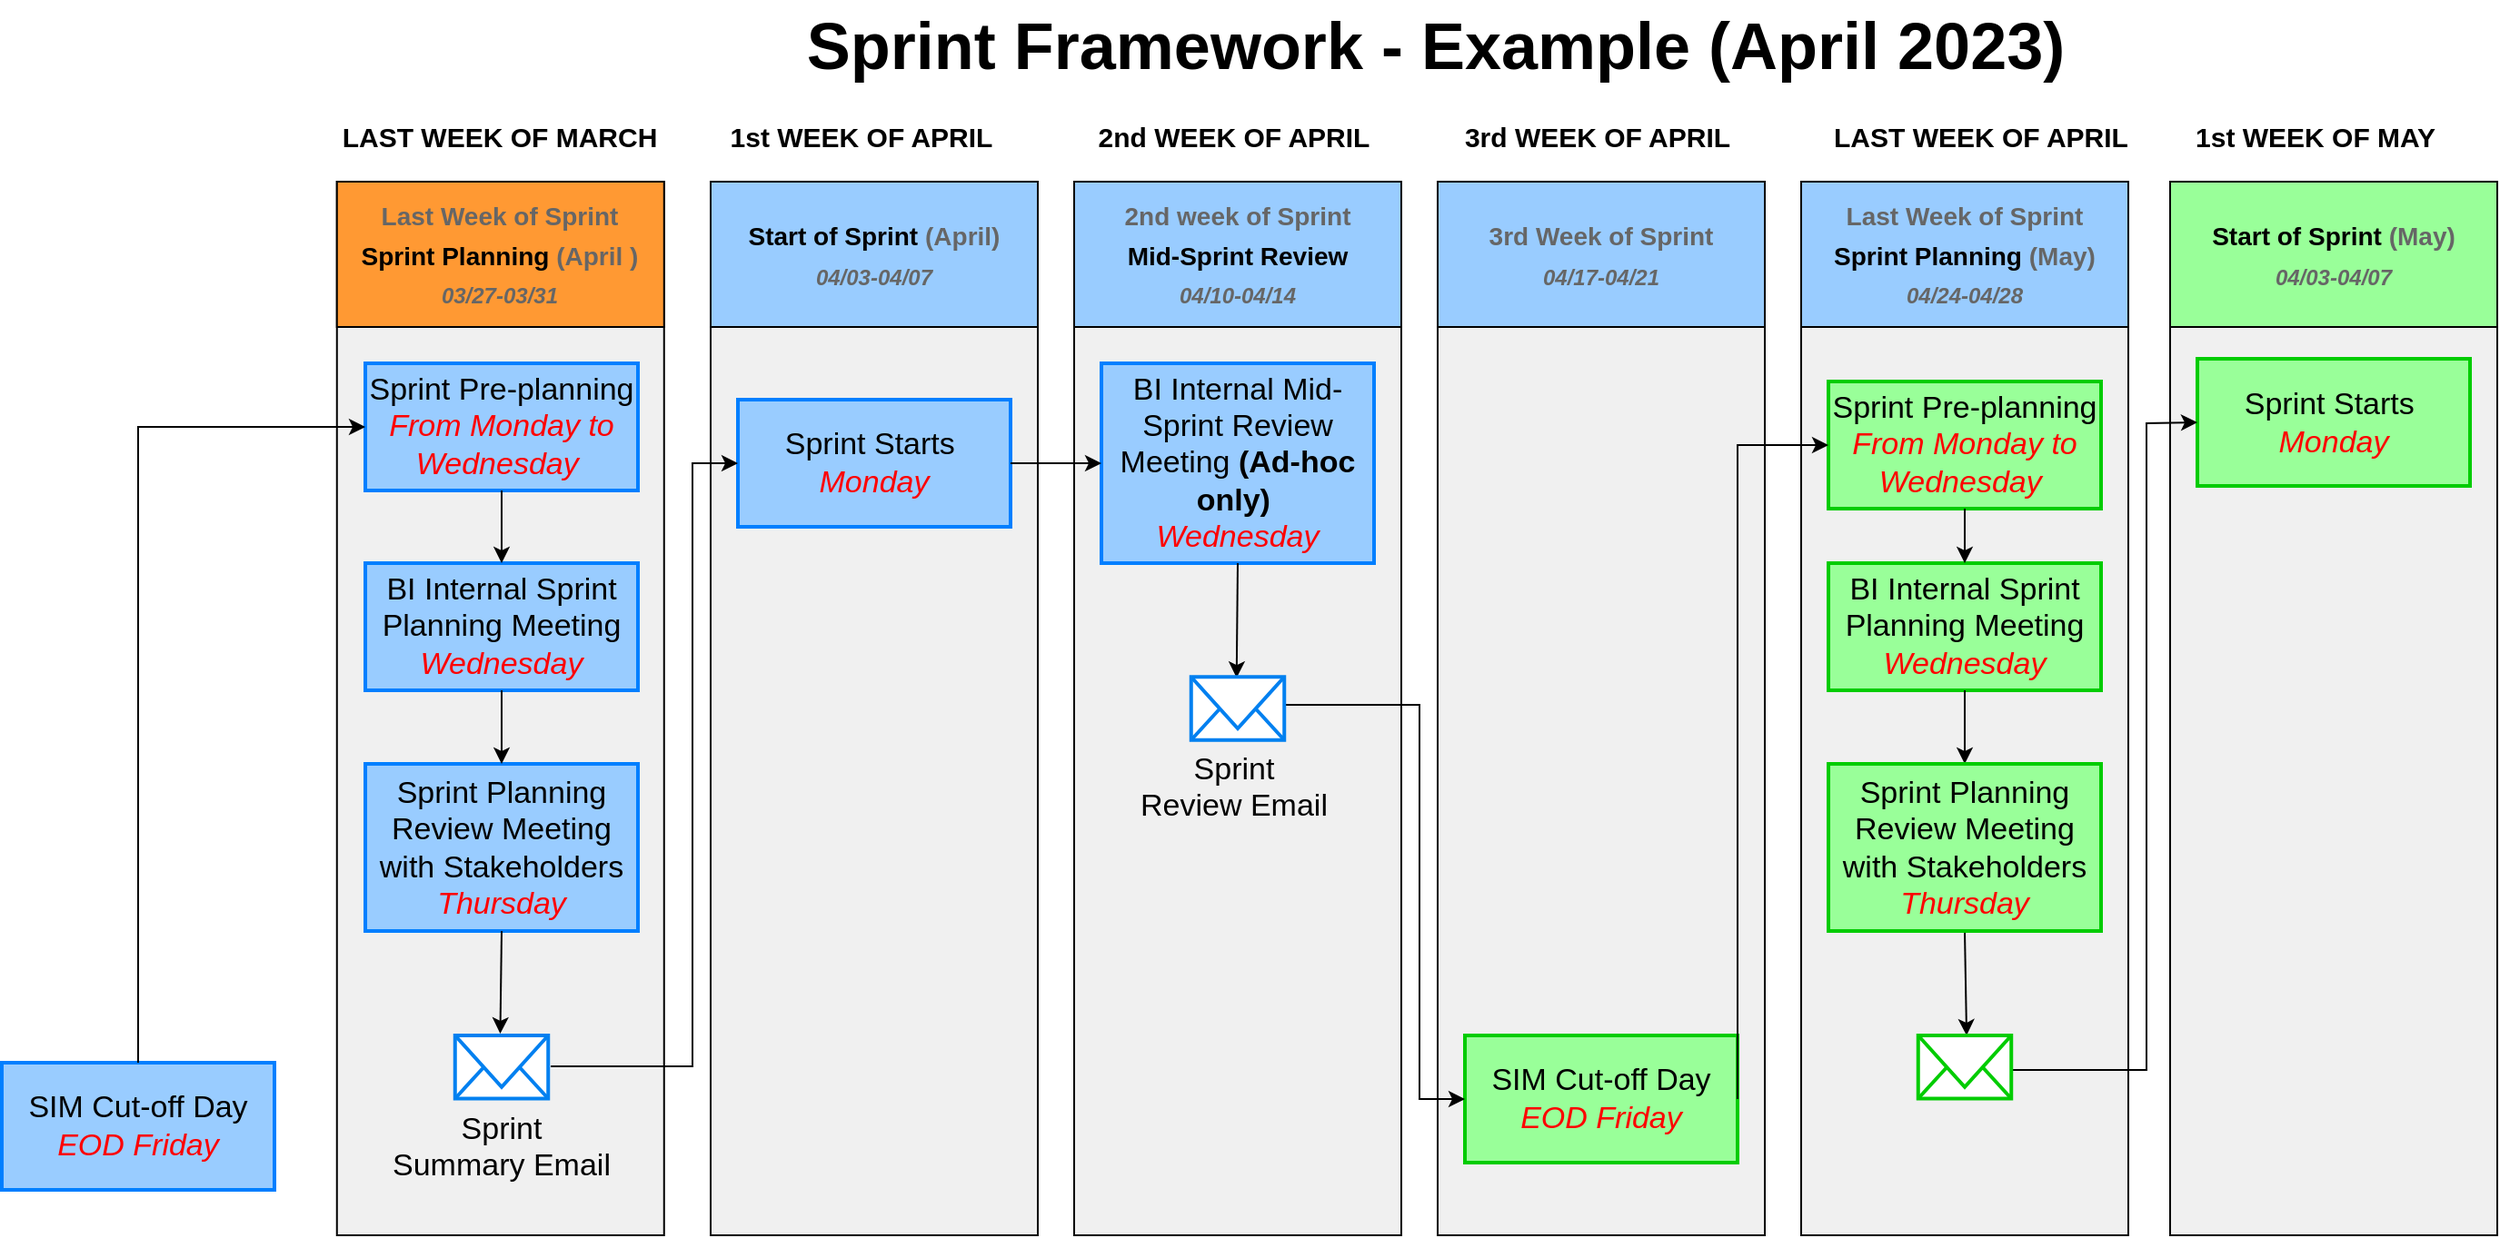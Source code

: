 <mxfile version="21.5.0" type="github">
  <diagram id="6a731a19-8d31-9384-78a2-239565b7b9f0" name="Page-1">
    <mxGraphModel dx="2363" dy="1106" grid="1" gridSize="10" guides="1" tooltips="1" connect="1" arrows="1" fold="1" page="1" pageScale="1" pageWidth="1169" pageHeight="827" background="#FFFFFF" math="0" shadow="0">
      <root>
        <mxCell id="0" />
        <mxCell id="1" parent="0" />
        <mxCell id="2019" value="" style="rounded=0;whiteSpace=wrap;html=1;strokeColor=default;strokeWidth=1;fillColor=#F0F0F0;fontFamily=Verdana;fontSize=12;fontColor=#00BEF2" parent="1" vertex="1">
          <mxGeometry x="34.38" y="190" width="180" height="580" as="geometry" />
        </mxCell>
        <mxCell id="2020" value="" style="rounded=0;whiteSpace=wrap;html=1;strokeColor=default;strokeWidth=1;fillColor=#F0F0F0;fontFamily=Verdana;fontSize=12;fontColor=#00BEF2" parent="1" vertex="1">
          <mxGeometry x="240" y="190" width="180" height="580" as="geometry" />
        </mxCell>
        <mxCell id="2021" value="" style="rounded=0;whiteSpace=wrap;html=1;strokeColor=default;strokeWidth=1;fillColor=#F0F0F0;fontFamily=Verdana;fontSize=12;fontColor=#00BEF2" parent="1" vertex="1">
          <mxGeometry x="440" y="190" width="180" height="580" as="geometry" />
        </mxCell>
        <mxCell id="2022" value="" style="rounded=0;whiteSpace=wrap;html=1;strokeColor=default;strokeWidth=1;fillColor=#F0F0F0;fontFamily=Verdana;fontSize=12;fontColor=#00BEF2" parent="1" vertex="1">
          <mxGeometry x="640" y="190" width="180" height="580" as="geometry" />
        </mxCell>
        <mxCell id="2023" value="" style="rounded=0;whiteSpace=wrap;html=1;strokeColor=default;strokeWidth=1;fillColor=#F0F0F0;fontFamily=Verdana;fontSize=12;fontColor=#00BEF2" parent="1" vertex="1">
          <mxGeometry x="840" y="190" width="180" height="580" as="geometry" />
        </mxCell>
        <mxCell id="2024" value="" style="rounded=0;whiteSpace=wrap;html=1;strokeColor=default;strokeWidth=1;fillColor=#F0F0F0;fontFamily=Verdana;fontSize=12;fontColor=#00BEF2" parent="1" vertex="1">
          <mxGeometry x="1043" y="190" width="180" height="580" as="geometry" />
        </mxCell>
        <mxCell id="2025" value="&lt;font style=&quot;&quot;&gt;&lt;span style=&quot;font-size: 14px;&quot;&gt;&lt;font color=&quot;#666666&quot;&gt;Last Week of Sprint&lt;/font&gt;&lt;br&gt;&lt;font color=&quot;#000000&quot;&gt;Sprint Planning&lt;/font&gt;&lt;font color=&quot;#666666&quot;&gt; (April )&lt;/font&gt;&lt;/span&gt;&lt;br&gt;&lt;span style=&quot;color: rgb(102, 102, 102); font-size: 12px;&quot;&gt;&lt;i style=&quot;&quot;&gt;03/27-03/31&lt;/i&gt;&lt;/span&gt;&lt;br&gt;&lt;/font&gt;" style="whiteSpace=wrap;html=1;strokeColor=default;strokeWidth=1;fillColor=#FF9933;fontFamily=Helvetica;fontSize=18;fontColor=#FFFFFF;fontStyle=1" parent="1" vertex="1">
          <mxGeometry x="34.38" y="190" width="180" height="80" as="geometry" />
        </mxCell>
        <mxCell id="2026" value="&lt;font style=&quot;&quot;&gt;&lt;font style=&quot;font-size: 14px;&quot;&gt;&lt;font color=&quot;#000000&quot;&gt;Start of Sprint&lt;/font&gt;&lt;font color=&quot;#666666&quot;&gt; (April)&lt;/font&gt;&lt;br&gt;&lt;/font&gt;&lt;i style=&quot;color: rgb(102, 102, 102); font-size: 12px; --tw-border-spacing-x: 0; --tw-border-spacing-y: 0; --tw-translate-x: 0; --tw-translate-y: 0; --tw-rotate: 0; --tw-skew-x: 0; --tw-skew-y: 0; --tw-scale-x: 1; --tw-scale-y: 1; --tw-pan-x: ; --tw-pan-y: ; --tw-pinch-zoom: ; --tw-scroll-snap-strictness: proximity; --tw-ordinal: ; --tw-slashed-zero: ; --tw-numeric-figure: ; --tw-numeric-spacing: ; --tw-numeric-fraction: ; --tw-ring-inset: ; --tw-ring-offset-width: 0px; --tw-ring-offset-color: #fff; --tw-ring-color: rgb(59 130 246 / 0.5); --tw-ring-offset-shadow: 0 0 #0000; --tw-ring-shadow: 0 0 #0000; --tw-shadow: 0 0 #0000; --tw-shadow-colored: 0 0 #0000; --tw-blur: ; --tw-brightness: ; --tw-contrast: ; --tw-grayscale: ; --tw-hue-rotate: ; --tw-invert: ; --tw-saturate: ; --tw-sepia: ; --tw-drop-shadow: ; --tw-backdrop-blur: ; --tw-backdrop-brightness: ; --tw-backdrop-contrast: ; --tw-backdrop-grayscale: ; --tw-backdrop-hue-rotate: ; --tw-backdrop-invert: ; --tw-backdrop-opacity: ; --tw-backdrop-saturate: ; --tw-backdrop-sepia: ; border-color: var(--border-color);&quot;&gt;04/03-04/07&lt;/i&gt;&lt;br&gt;&lt;/font&gt;" style="whiteSpace=wrap;html=1;strokeColor=default;strokeWidth=1;fillColor=#99CCFF;fontFamily=Helvetica;fontSize=18;fontColor=#FFFFFF;fontStyle=1" parent="1" vertex="1">
          <mxGeometry x="240" y="190" width="180" height="80" as="geometry" />
        </mxCell>
        <mxCell id="2027" value="&lt;font style=&quot;&quot;&gt;&lt;font style=&quot;color: rgb(102, 102, 102); font-size: 14px;&quot;&gt;2nd week of Sprint&lt;br&gt;&lt;/font&gt;&lt;font style=&quot;font-size: 14px;&quot;&gt;&lt;font color=&quot;#000000&quot;&gt;Mid-Sprint Review&lt;/font&gt;&lt;br&gt;&lt;/font&gt;&lt;i style=&quot;color: rgb(102, 102, 102); font-size: 12px; --tw-border-spacing-x: 0; --tw-border-spacing-y: 0; --tw-translate-x: 0; --tw-translate-y: 0; --tw-rotate: 0; --tw-skew-x: 0; --tw-skew-y: 0; --tw-scale-x: 1; --tw-scale-y: 1; --tw-pan-x: ; --tw-pan-y: ; --tw-pinch-zoom: ; --tw-scroll-snap-strictness: proximity; --tw-ordinal: ; --tw-slashed-zero: ; --tw-numeric-figure: ; --tw-numeric-spacing: ; --tw-numeric-fraction: ; --tw-ring-inset: ; --tw-ring-offset-width: 0px; --tw-ring-offset-color: #fff; --tw-ring-color: rgb(59 130 246 / 0.5); --tw-ring-offset-shadow: 0 0 #0000; --tw-ring-shadow: 0 0 #0000; --tw-shadow: 0 0 #0000; --tw-shadow-colored: 0 0 #0000; --tw-blur: ; --tw-brightness: ; --tw-contrast: ; --tw-grayscale: ; --tw-hue-rotate: ; --tw-invert: ; --tw-saturate: ; --tw-sepia: ; --tw-drop-shadow: ; --tw-backdrop-blur: ; --tw-backdrop-brightness: ; --tw-backdrop-contrast: ; --tw-backdrop-grayscale: ; --tw-backdrop-hue-rotate: ; --tw-backdrop-invert: ; --tw-backdrop-opacity: ; --tw-backdrop-saturate: ; --tw-backdrop-sepia: ; border-color: var(--border-color);&quot;&gt;04/10-04/14&lt;/i&gt;&lt;br&gt;&lt;/font&gt;" style="whiteSpace=wrap;html=1;strokeColor=default;strokeWidth=1;fillColor=#99CCFF;fontFamily=Helvetica;fontSize=18;fontColor=#FFFFFF;fontStyle=1" parent="1" vertex="1">
          <mxGeometry x="440" y="190" width="180" height="80" as="geometry" />
        </mxCell>
        <mxCell id="2028" value="&lt;font style=&quot;&quot;&gt;&lt;font color=&quot;#666666&quot;&gt;&lt;font style=&quot;font-size: 14px;&quot;&gt;3rd Week of Sprint&lt;br&gt;&lt;/font&gt;&lt;i style=&quot;font-size: 12px; --tw-border-spacing-x: 0; --tw-border-spacing-y: 0; --tw-translate-x: 0; --tw-translate-y: 0; --tw-rotate: 0; --tw-skew-x: 0; --tw-skew-y: 0; --tw-scale-x: 1; --tw-scale-y: 1; --tw-pan-x: ; --tw-pan-y: ; --tw-pinch-zoom: ; --tw-scroll-snap-strictness: proximity; --tw-ordinal: ; --tw-slashed-zero: ; --tw-numeric-figure: ; --tw-numeric-spacing: ; --tw-numeric-fraction: ; --tw-ring-inset: ; --tw-ring-offset-width: 0px; --tw-ring-offset-color: #fff; --tw-ring-color: rgb(59 130 246 / 0.5); --tw-ring-offset-shadow: 0 0 #0000; --tw-ring-shadow: 0 0 #0000; --tw-shadow: 0 0 #0000; --tw-shadow-colored: 0 0 #0000; --tw-blur: ; --tw-brightness: ; --tw-contrast: ; --tw-grayscale: ; --tw-hue-rotate: ; --tw-invert: ; --tw-saturate: ; --tw-sepia: ; --tw-drop-shadow: ; --tw-backdrop-blur: ; --tw-backdrop-brightness: ; --tw-backdrop-contrast: ; --tw-backdrop-grayscale: ; --tw-backdrop-hue-rotate: ; --tw-backdrop-invert: ; --tw-backdrop-opacity: ; --tw-backdrop-saturate: ; --tw-backdrop-sepia: ; border-color: var(--border-color);&quot;&gt;04/17-04/21&lt;/i&gt;&lt;/font&gt;&lt;br&gt;&lt;/font&gt;" style="whiteSpace=wrap;html=1;strokeColor=default;strokeWidth=1;fillColor=#99CCFF;fontFamily=Helvetica;fontSize=18;fontColor=#FFFFFF;fontStyle=1" parent="1" vertex="1">
          <mxGeometry x="640" y="190" width="180" height="80" as="geometry" />
        </mxCell>
        <mxCell id="2029" value="&lt;font style=&quot;font-size: 14px;&quot;&gt;&lt;font color=&quot;#666666&quot;&gt;Last Week of Sprint&lt;/font&gt;&lt;br&gt;&lt;font color=&quot;#000000&quot;&gt;Sprint Planning&lt;/font&gt;&lt;font color=&quot;#666666&quot;&gt; (May)&lt;br&gt;&lt;i style=&quot;--tw-border-spacing-x: 0; --tw-border-spacing-y: 0; --tw-translate-x: 0; --tw-translate-y: 0; --tw-rotate: 0; --tw-skew-x: 0; --tw-skew-y: 0; --tw-scale-x: 1; --tw-scale-y: 1; --tw-pan-x: ; --tw-pan-y: ; --tw-pinch-zoom: ; --tw-scroll-snap-strictness: proximity; --tw-ordinal: ; --tw-slashed-zero: ; --tw-numeric-figure: ; --tw-numeric-spacing: ; --tw-numeric-fraction: ; --tw-ring-inset: ; --tw-ring-offset-width: 0px; --tw-ring-offset-color: #fff; --tw-ring-color: rgb(59 130 246 / 0.5); --tw-ring-offset-shadow: 0 0 #0000; --tw-ring-shadow: 0 0 #0000; --tw-shadow: 0 0 #0000; --tw-shadow-colored: 0 0 #0000; --tw-blur: ; --tw-brightness: ; --tw-contrast: ; --tw-grayscale: ; --tw-hue-rotate: ; --tw-invert: ; --tw-saturate: ; --tw-sepia: ; --tw-drop-shadow: ; --tw-backdrop-blur: ; --tw-backdrop-brightness: ; --tw-backdrop-contrast: ; --tw-backdrop-grayscale: ; --tw-backdrop-hue-rotate: ; --tw-backdrop-invert: ; --tw-backdrop-opacity: ; --tw-backdrop-saturate: ; --tw-backdrop-sepia: ; border-color: var(--border-color); font-size: 12px;&quot;&gt;04/24-04/28&lt;/i&gt;&lt;/font&gt;&lt;br&gt;&lt;/font&gt;" style="whiteSpace=wrap;html=1;strokeColor=default;strokeWidth=1;fillColor=#99CCFF;fontFamily=Helvetica;fontSize=18;fontColor=#FFFFFF;fontStyle=1" parent="1" vertex="1">
          <mxGeometry x="840" y="190" width="180" height="80" as="geometry" />
        </mxCell>
        <mxCell id="2030" value="&lt;font color=&quot;#000000&quot; style=&quot;--tw-border-spacing-x: 0; --tw-border-spacing-y: 0; --tw-translate-x: 0; --tw-translate-y: 0; --tw-rotate: 0; --tw-skew-x: 0; --tw-skew-y: 0; --tw-scale-x: 1; --tw-scale-y: 1; --tw-pan-x: ; --tw-pan-y: ; --tw-pinch-zoom: ; --tw-scroll-snap-strictness: proximity; --tw-ordinal: ; --tw-slashed-zero: ; --tw-numeric-figure: ; --tw-numeric-spacing: ; --tw-numeric-fraction: ; --tw-ring-inset: ; --tw-ring-offset-width: 0px; --tw-ring-offset-color: #fff; --tw-ring-color: rgb(59 130 246 / 0.5); --tw-ring-offset-shadow: 0 0 #0000; --tw-ring-shadow: 0 0 #0000; --tw-shadow: 0 0 #0000; --tw-shadow-colored: 0 0 #0000; --tw-blur: ; --tw-brightness: ; --tw-contrast: ; --tw-grayscale: ; --tw-hue-rotate: ; --tw-invert: ; --tw-saturate: ; --tw-sepia: ; --tw-drop-shadow: ; --tw-backdrop-blur: ; --tw-backdrop-brightness: ; --tw-backdrop-contrast: ; --tw-backdrop-grayscale: ; --tw-backdrop-hue-rotate: ; --tw-backdrop-invert: ; --tw-backdrop-opacity: ; --tw-backdrop-saturate: ; --tw-backdrop-sepia: ; border-color: var(--border-color); font-size: 14px;&quot;&gt;Start of Sprint &lt;/font&gt;&lt;font color=&quot;#666666&quot;&gt;&lt;font style=&quot;--tw-border-spacing-x: 0; --tw-border-spacing-y: 0; --tw-translate-x: 0; --tw-translate-y: 0; --tw-rotate: 0; --tw-skew-x: 0; --tw-skew-y: 0; --tw-scale-x: 1; --tw-scale-y: 1; --tw-pan-x: ; --tw-pan-y: ; --tw-pinch-zoom: ; --tw-scroll-snap-strictness: proximity; --tw-ordinal: ; --tw-slashed-zero: ; --tw-numeric-figure: ; --tw-numeric-spacing: ; --tw-numeric-fraction: ; --tw-ring-inset: ; --tw-ring-offset-width: 0px; --tw-ring-offset-color: #fff; --tw-ring-color: rgb(59 130 246 / 0.5); --tw-ring-offset-shadow: 0 0 #0000; --tw-ring-shadow: 0 0 #0000; --tw-shadow: 0 0 #0000; --tw-shadow-colored: 0 0 #0000; --tw-blur: ; --tw-brightness: ; --tw-contrast: ; --tw-grayscale: ; --tw-hue-rotate: ; --tw-invert: ; --tw-saturate: ; --tw-sepia: ; --tw-drop-shadow: ; --tw-backdrop-blur: ; --tw-backdrop-brightness: ; --tw-backdrop-contrast: ; --tw-backdrop-grayscale: ; --tw-backdrop-hue-rotate: ; --tw-backdrop-invert: ; --tw-backdrop-opacity: ; --tw-backdrop-saturate: ; --tw-backdrop-sepia: ; border-color: var(--border-color); font-size: 14px;&quot;&gt;(May)&lt;br style=&quot;--tw-border-spacing-x: 0; --tw-border-spacing-y: 0; --tw-translate-x: 0; --tw-translate-y: 0; --tw-rotate: 0; --tw-skew-x: 0; --tw-skew-y: 0; --tw-scale-x: 1; --tw-scale-y: 1; --tw-pan-x: ; --tw-pan-y: ; --tw-pinch-zoom: ; --tw-scroll-snap-strictness: proximity; --tw-ordinal: ; --tw-slashed-zero: ; --tw-numeric-figure: ; --tw-numeric-spacing: ; --tw-numeric-fraction: ; --tw-ring-inset: ; --tw-ring-offset-width: 0px; --tw-ring-offset-color: #fff; --tw-ring-color: rgb(59 130 246 / 0.5); --tw-ring-offset-shadow: 0 0 #0000; --tw-ring-shadow: 0 0 #0000; --tw-shadow: 0 0 #0000; --tw-shadow-colored: 0 0 #0000; --tw-blur: ; --tw-brightness: ; --tw-contrast: ; --tw-grayscale: ; --tw-hue-rotate: ; --tw-invert: ; --tw-saturate: ; --tw-sepia: ; --tw-drop-shadow: ; --tw-backdrop-blur: ; --tw-backdrop-brightness: ; --tw-backdrop-contrast: ; --tw-backdrop-grayscale: ; --tw-backdrop-hue-rotate: ; --tw-backdrop-invert: ; --tw-backdrop-opacity: ; --tw-backdrop-saturate: ; --tw-backdrop-sepia: ; border-color: var(--border-color);&quot;&gt;&lt;/font&gt;&lt;i style=&quot;--tw-border-spacing-x: 0; --tw-border-spacing-y: 0; --tw-translate-x: 0; --tw-translate-y: 0; --tw-rotate: 0; --tw-skew-x: 0; --tw-skew-y: 0; --tw-scale-x: 1; --tw-scale-y: 1; --tw-pan-x: ; --tw-pan-y: ; --tw-pinch-zoom: ; --tw-scroll-snap-strictness: proximity; --tw-ordinal: ; --tw-slashed-zero: ; --tw-numeric-figure: ; --tw-numeric-spacing: ; --tw-numeric-fraction: ; --tw-ring-inset: ; --tw-ring-offset-width: 0px; --tw-ring-offset-color: #fff; --tw-ring-color: rgb(59 130 246 / 0.5); --tw-ring-offset-shadow: 0 0 #0000; --tw-ring-shadow: 0 0 #0000; --tw-shadow: 0 0 #0000; --tw-shadow-colored: 0 0 #0000; --tw-blur: ; --tw-brightness: ; --tw-contrast: ; --tw-grayscale: ; --tw-hue-rotate: ; --tw-invert: ; --tw-saturate: ; --tw-sepia: ; --tw-drop-shadow: ; --tw-backdrop-blur: ; --tw-backdrop-brightness: ; --tw-backdrop-contrast: ; --tw-backdrop-grayscale: ; --tw-backdrop-hue-rotate: ; --tw-backdrop-invert: ; --tw-backdrop-opacity: ; --tw-backdrop-saturate: ; --tw-backdrop-sepia: ; border-color: var(--border-color); font-size: 12px;&quot;&gt;04/03-04/07&lt;/i&gt;&lt;/font&gt;" style="whiteSpace=wrap;html=1;strokeColor=default;strokeWidth=1;fillColor=#99FF99;fontFamily=Helvetica;fontSize=18;fontColor=#FFFFFF;fontStyle=1" parent="1" vertex="1">
          <mxGeometry x="1043" y="190" width="180" height="80" as="geometry" />
        </mxCell>
        <mxCell id="2047" value="Sprint Framework - Example (April 2023)" style="text;html=1;strokeColor=none;fillColor=none;align=center;verticalAlign=middle;whiteSpace=wrap;overflow=hidden;dashed=1;fontSize=36;fontColor=#000000;fontFamily=Helvetica;fontStyle=1" parent="1" vertex="1">
          <mxGeometry x="109" y="90" width="1060" height="50" as="geometry" />
        </mxCell>
        <mxCell id="KgjY-8UCAt4k31KfbtkC-2089" value="&lt;font style=&quot;font-size: 17px;&quot;&gt;SIM Cut-off Day&lt;br&gt;&lt;font color=&quot;#ff0000&quot;&gt;&lt;i&gt;EOD Friday&lt;/i&gt;&lt;/font&gt;&lt;br&gt;&lt;/font&gt;" style="text;html=1;align=center;verticalAlign=middle;whiteSpace=wrap;rounded=0;strokeColor=#007FFF;strokeWidth=2;fillColor=#99CCFF;" parent="1" vertex="1">
          <mxGeometry x="-150" y="675" width="150" height="70" as="geometry" />
        </mxCell>
        <mxCell id="KgjY-8UCAt4k31KfbtkC-2090" value="&lt;font style=&quot;font-size: 17px;&quot;&gt;Sprint Pre-planning&lt;br&gt;&lt;i style=&quot;--tw-border-spacing-x: 0; --tw-border-spacing-y: 0; --tw-translate-x: 0; --tw-translate-y: 0; --tw-rotate: 0; --tw-skew-x: 0; --tw-skew-y: 0; --tw-scale-x: 1; --tw-scale-y: 1; --tw-pan-x: ; --tw-pan-y: ; --tw-pinch-zoom: ; --tw-scroll-snap-strictness: proximity; --tw-ordinal: ; --tw-slashed-zero: ; --tw-numeric-figure: ; --tw-numeric-spacing: ; --tw-numeric-fraction: ; --tw-ring-inset: ; --tw-ring-offset-width: 0px; --tw-ring-offset-color: #fff; --tw-ring-color: rgb(59 130 246 / 0.5); --tw-ring-offset-shadow: 0 0 #0000; --tw-ring-shadow: 0 0 #0000; --tw-shadow: 0 0 #0000; --tw-shadow-colored: 0 0 #0000; --tw-blur: ; --tw-brightness: ; --tw-contrast: ; --tw-grayscale: ; --tw-hue-rotate: ; --tw-invert: ; --tw-saturate: ; --tw-sepia: ; --tw-drop-shadow: ; --tw-backdrop-blur: ; --tw-backdrop-brightness: ; --tw-backdrop-contrast: ; --tw-backdrop-grayscale: ; --tw-backdrop-hue-rotate: ; --tw-backdrop-invert: ; --tw-backdrop-opacity: ; --tw-backdrop-saturate: ; --tw-backdrop-sepia: ; border-color: var(--border-color); color: rgb(255, 0, 0);&quot;&gt;From Monday to Wednesday&amp;nbsp;&lt;/i&gt;&lt;br&gt;&lt;/font&gt;" style="text;html=1;align=center;verticalAlign=middle;whiteSpace=wrap;rounded=0;strokeColor=#007FFF;strokeWidth=2;fillColor=#99CCFF;" parent="1" vertex="1">
          <mxGeometry x="50" y="290" width="150" height="70" as="geometry" />
        </mxCell>
        <mxCell id="KgjY-8UCAt4k31KfbtkC-2091" value="&lt;font style=&quot;font-size: 17px;&quot;&gt;BI Internal Sprint Planning Meeting&lt;br&gt;&lt;i style=&quot;--tw-border-spacing-x: 0; --tw-border-spacing-y: 0; --tw-translate-x: 0; --tw-translate-y: 0; --tw-rotate: 0; --tw-skew-x: 0; --tw-skew-y: 0; --tw-scale-x: 1; --tw-scale-y: 1; --tw-pan-x: ; --tw-pan-y: ; --tw-pinch-zoom: ; --tw-scroll-snap-strictness: proximity; --tw-ordinal: ; --tw-slashed-zero: ; --tw-numeric-figure: ; --tw-numeric-spacing: ; --tw-numeric-fraction: ; --tw-ring-inset: ; --tw-ring-offset-width: 0px; --tw-ring-offset-color: #fff; --tw-ring-color: rgb(59 130 246 / 0.5); --tw-ring-offset-shadow: 0 0 #0000; --tw-ring-shadow: 0 0 #0000; --tw-shadow: 0 0 #0000; --tw-shadow-colored: 0 0 #0000; --tw-blur: ; --tw-brightness: ; --tw-contrast: ; --tw-grayscale: ; --tw-hue-rotate: ; --tw-invert: ; --tw-saturate: ; --tw-sepia: ; --tw-drop-shadow: ; --tw-backdrop-blur: ; --tw-backdrop-brightness: ; --tw-backdrop-contrast: ; --tw-backdrop-grayscale: ; --tw-backdrop-hue-rotate: ; --tw-backdrop-invert: ; --tw-backdrop-opacity: ; --tw-backdrop-saturate: ; --tw-backdrop-sepia: ; border-color: var(--border-color); color: rgb(255, 0, 0);&quot;&gt;&amp;nbsp;Wednesday&amp;nbsp;&lt;/i&gt;&lt;br&gt;&lt;/font&gt;" style="text;html=1;align=center;verticalAlign=middle;whiteSpace=wrap;rounded=0;strokeColor=#007FFF;strokeWidth=2;fillColor=#99CCFF;" parent="1" vertex="1">
          <mxGeometry x="50" y="400" width="150" height="70" as="geometry" />
        </mxCell>
        <mxCell id="KgjY-8UCAt4k31KfbtkC-2092" value="&lt;font style=&quot;font-size: 17px;&quot;&gt;&lt;span style=&quot;--tw-border-spacing-x: 0; --tw-border-spacing-y: 0; --tw-translate-x: 0; --tw-translate-y: 0; --tw-rotate: 0; --tw-skew-x: 0; --tw-skew-y: 0; --tw-scale-x: 1; --tw-scale-y: 1; --tw-pan-x: ; --tw-pan-y: ; --tw-pinch-zoom: ; --tw-scroll-snap-strictness: proximity; --tw-ordinal: ; --tw-slashed-zero: ; --tw-numeric-figure: ; --tw-numeric-spacing: ; --tw-numeric-fraction: ; --tw-ring-inset: ; --tw-ring-offset-width: 0px; --tw-ring-offset-color: #fff; --tw-ring-color: rgb(59 130 246 / 0.5); --tw-ring-offset-shadow: 0 0 #0000; --tw-ring-shadow: 0 0 #0000; --tw-shadow: 0 0 #0000; --tw-shadow-colored: 0 0 #0000; --tw-blur: ; --tw-brightness: ; --tw-contrast: ; --tw-grayscale: ; --tw-hue-rotate: ; --tw-invert: ; --tw-saturate: ; --tw-sepia: ; --tw-drop-shadow: ; --tw-backdrop-blur: ; --tw-backdrop-brightness: ; --tw-backdrop-contrast: ; --tw-backdrop-grayscale: ; --tw-backdrop-hue-rotate: ; --tw-backdrop-invert: ; --tw-backdrop-opacity: ; --tw-backdrop-saturate: ; --tw-backdrop-sepia: ; border-color: var(--border-color);&quot;&gt;Sprint Planning Review Meeting with Stakeholders&lt;br&gt;&lt;/span&gt;&lt;i style=&quot;--tw-border-spacing-x: 0; --tw-border-spacing-y: 0; --tw-translate-x: 0; --tw-translate-y: 0; --tw-rotate: 0; --tw-skew-x: 0; --tw-skew-y: 0; --tw-scale-x: 1; --tw-scale-y: 1; --tw-pan-x: ; --tw-pan-y: ; --tw-pinch-zoom: ; --tw-scroll-snap-strictness: proximity; --tw-ordinal: ; --tw-slashed-zero: ; --tw-numeric-figure: ; --tw-numeric-spacing: ; --tw-numeric-fraction: ; --tw-ring-inset: ; --tw-ring-offset-width: 0px; --tw-ring-offset-color: #fff; --tw-ring-color: rgb(59 130 246 / 0.5); --tw-ring-offset-shadow: 0 0 #0000; --tw-ring-shadow: 0 0 #0000; --tw-shadow: 0 0 #0000; --tw-shadow-colored: 0 0 #0000; --tw-blur: ; --tw-brightness: ; --tw-contrast: ; --tw-grayscale: ; --tw-hue-rotate: ; --tw-invert: ; --tw-saturate: ; --tw-sepia: ; --tw-drop-shadow: ; --tw-backdrop-blur: ; --tw-backdrop-brightness: ; --tw-backdrop-contrast: ; --tw-backdrop-grayscale: ; --tw-backdrop-hue-rotate: ; --tw-backdrop-invert: ; --tw-backdrop-opacity: ; --tw-backdrop-saturate: ; --tw-backdrop-sepia: ; border-color: var(--border-color); color: rgb(255, 0, 0);&quot;&gt;&amp;nbsp;Thursday&amp;nbsp;&lt;/i&gt;&lt;br&gt;&lt;/font&gt;" style="text;html=1;align=center;verticalAlign=middle;whiteSpace=wrap;rounded=0;strokeColor=#007FFF;strokeWidth=2;fillColor=#99CCFF;" parent="1" vertex="1">
          <mxGeometry x="50" y="510.5" width="150" height="92" as="geometry" />
        </mxCell>
        <mxCell id="KgjY-8UCAt4k31KfbtkC-2093" value="&lt;font style=&quot;font-size: 17px;&quot;&gt;Sprint Starts&amp;nbsp;&lt;br&gt;&lt;i style=&quot;color: rgb(255, 0, 0);&quot;&gt;Monday&lt;/i&gt;&lt;br&gt;&lt;/font&gt;" style="text;html=1;align=center;verticalAlign=middle;whiteSpace=wrap;rounded=0;strokeColor=#007FFF;strokeWidth=2;fillColor=#99CCFF;" parent="1" vertex="1">
          <mxGeometry x="255" y="310" width="150" height="70" as="geometry" />
        </mxCell>
        <mxCell id="KgjY-8UCAt4k31KfbtkC-2095" value="&lt;font style=&quot;font-size: 17px;&quot;&gt;BI Internal Mid-Sprint Review Meeting &lt;b&gt;(Ad-hoc only)&lt;/b&gt;&amp;nbsp;&lt;br&gt;&lt;i style=&quot;color: rgb(255, 0, 0);&quot;&gt;Wednesday&lt;/i&gt;&lt;br&gt;&lt;/font&gt;" style="text;html=1;align=center;verticalAlign=middle;whiteSpace=wrap;rounded=0;strokeColor=#007FFF;strokeWidth=2;fillColor=#99CCFF;" parent="1" vertex="1">
          <mxGeometry x="455" y="290" width="150" height="110" as="geometry" />
        </mxCell>
        <mxCell id="KgjY-8UCAt4k31KfbtkC-2097" value="&lt;b&gt;&lt;font style=&quot;font-size: 15px;&quot;&gt;LAST WEEK OF MARCH&lt;/font&gt;&lt;/b&gt;" style="text;html=1;strokeColor=none;fillColor=none;align=center;verticalAlign=middle;whiteSpace=wrap;rounded=0;" parent="1" vertex="1">
          <mxGeometry x="31.88" y="160" width="183.75" height="10" as="geometry" />
        </mxCell>
        <mxCell id="KgjY-8UCAt4k31KfbtkC-2099" value="&lt;b&gt;&lt;font style=&quot;font-size: 15px;&quot;&gt;1st WEEK OF APRIL&lt;/font&gt;&lt;/b&gt;" style="text;html=1;strokeColor=none;fillColor=none;align=center;verticalAlign=middle;whiteSpace=wrap;rounded=0;" parent="1" vertex="1">
          <mxGeometry x="231.25" y="160" width="183.75" height="10" as="geometry" />
        </mxCell>
        <mxCell id="KgjY-8UCAt4k31KfbtkC-2100" value="&lt;b&gt;&lt;font style=&quot;font-size: 15px;&quot;&gt;2nd WEEK OF APRIL&lt;/font&gt;&lt;/b&gt;" style="text;html=1;strokeColor=none;fillColor=none;align=center;verticalAlign=middle;whiteSpace=wrap;rounded=0;" parent="1" vertex="1">
          <mxGeometry x="435.63" y="160" width="183.75" height="10" as="geometry" />
        </mxCell>
        <mxCell id="KgjY-8UCAt4k31KfbtkC-2101" value="&lt;b&gt;&lt;font style=&quot;font-size: 15px;&quot;&gt;3rd WEEK OF APRIL&lt;/font&gt;&lt;/b&gt;" style="text;html=1;strokeColor=none;fillColor=none;align=center;verticalAlign=middle;whiteSpace=wrap;rounded=0;" parent="1" vertex="1">
          <mxGeometry x="635.63" y="160" width="183.75" height="10" as="geometry" />
        </mxCell>
        <mxCell id="KgjY-8UCAt4k31KfbtkC-2102" value="&lt;b&gt;&lt;font style=&quot;font-size: 15px;&quot;&gt;LAST WEEK OF APRIL&lt;/font&gt;&lt;/b&gt;" style="text;html=1;strokeColor=none;fillColor=none;align=center;verticalAlign=middle;whiteSpace=wrap;rounded=0;" parent="1" vertex="1">
          <mxGeometry x="847.19" y="160" width="183.75" height="10" as="geometry" />
        </mxCell>
        <mxCell id="KgjY-8UCAt4k31KfbtkC-2103" value="&lt;b&gt;&lt;font style=&quot;font-size: 15px;&quot;&gt;1st WEEK OF MAY&lt;/font&gt;&lt;/b&gt;" style="text;html=1;strokeColor=none;fillColor=none;align=center;verticalAlign=middle;whiteSpace=wrap;rounded=0;" parent="1" vertex="1">
          <mxGeometry x="1030.94" y="160" width="183.75" height="10" as="geometry" />
        </mxCell>
        <mxCell id="KgjY-8UCAt4k31KfbtkC-2104" value="&lt;font style=&quot;font-size: 17px;&quot;&gt;SIM Cut-off Day&lt;br&gt;&lt;font color=&quot;#ff0000&quot;&gt;&lt;i&gt;EOD Friday&lt;/i&gt;&lt;/font&gt;&lt;br&gt;&lt;/font&gt;" style="text;html=1;align=center;verticalAlign=middle;whiteSpace=wrap;rounded=0;strokeColor=#00CC00;strokeWidth=2;fillColor=#99FF99;" parent="1" vertex="1">
          <mxGeometry x="655.0" y="660" width="150" height="70" as="geometry" />
        </mxCell>
        <mxCell id="KgjY-8UCAt4k31KfbtkC-2105" value="&lt;font style=&quot;font-size: 17px;&quot;&gt;Sprint Pre-planning&lt;br&gt;&lt;i style=&quot;--tw-border-spacing-x: 0; --tw-border-spacing-y: 0; --tw-translate-x: 0; --tw-translate-y: 0; --tw-rotate: 0; --tw-skew-x: 0; --tw-skew-y: 0; --tw-scale-x: 1; --tw-scale-y: 1; --tw-pan-x: ; --tw-pan-y: ; --tw-pinch-zoom: ; --tw-scroll-snap-strictness: proximity; --tw-ordinal: ; --tw-slashed-zero: ; --tw-numeric-figure: ; --tw-numeric-spacing: ; --tw-numeric-fraction: ; --tw-ring-inset: ; --tw-ring-offset-width: 0px; --tw-ring-offset-color: #fff; --tw-ring-color: rgb(59 130 246 / 0.5); --tw-ring-offset-shadow: 0 0 #0000; --tw-ring-shadow: 0 0 #0000; --tw-shadow: 0 0 #0000; --tw-shadow-colored: 0 0 #0000; --tw-blur: ; --tw-brightness: ; --tw-contrast: ; --tw-grayscale: ; --tw-hue-rotate: ; --tw-invert: ; --tw-saturate: ; --tw-sepia: ; --tw-drop-shadow: ; --tw-backdrop-blur: ; --tw-backdrop-brightness: ; --tw-backdrop-contrast: ; --tw-backdrop-grayscale: ; --tw-backdrop-hue-rotate: ; --tw-backdrop-invert: ; --tw-backdrop-opacity: ; --tw-backdrop-saturate: ; --tw-backdrop-sepia: ; border-color: var(--border-color); color: rgb(255, 0, 0);&quot;&gt;From Monday to Wednesday&amp;nbsp;&lt;/i&gt;&lt;br&gt;&lt;/font&gt;" style="text;html=1;align=center;verticalAlign=middle;whiteSpace=wrap;rounded=0;strokeColor=#00CC00;strokeWidth=2;fillColor=#99FF99;" parent="1" vertex="1">
          <mxGeometry x="855.0" y="300" width="150" height="70" as="geometry" />
        </mxCell>
        <mxCell id="KgjY-8UCAt4k31KfbtkC-2106" value="&lt;font style=&quot;font-size: 17px;&quot;&gt;BI Internal Sprint Planning Meeting&lt;br&gt;&lt;i style=&quot;--tw-border-spacing-x: 0; --tw-border-spacing-y: 0; --tw-translate-x: 0; --tw-translate-y: 0; --tw-rotate: 0; --tw-skew-x: 0; --tw-skew-y: 0; --tw-scale-x: 1; --tw-scale-y: 1; --tw-pan-x: ; --tw-pan-y: ; --tw-pinch-zoom: ; --tw-scroll-snap-strictness: proximity; --tw-ordinal: ; --tw-slashed-zero: ; --tw-numeric-figure: ; --tw-numeric-spacing: ; --tw-numeric-fraction: ; --tw-ring-inset: ; --tw-ring-offset-width: 0px; --tw-ring-offset-color: #fff; --tw-ring-color: rgb(59 130 246 / 0.5); --tw-ring-offset-shadow: 0 0 #0000; --tw-ring-shadow: 0 0 #0000; --tw-shadow: 0 0 #0000; --tw-shadow-colored: 0 0 #0000; --tw-blur: ; --tw-brightness: ; --tw-contrast: ; --tw-grayscale: ; --tw-hue-rotate: ; --tw-invert: ; --tw-saturate: ; --tw-sepia: ; --tw-drop-shadow: ; --tw-backdrop-blur: ; --tw-backdrop-brightness: ; --tw-backdrop-contrast: ; --tw-backdrop-grayscale: ; --tw-backdrop-hue-rotate: ; --tw-backdrop-invert: ; --tw-backdrop-opacity: ; --tw-backdrop-saturate: ; --tw-backdrop-sepia: ; border-color: var(--border-color); color: rgb(255, 0, 0);&quot;&gt;&amp;nbsp;Wednesday&amp;nbsp;&lt;/i&gt;&lt;br&gt;&lt;/font&gt;" style="text;html=1;align=center;verticalAlign=middle;whiteSpace=wrap;rounded=0;strokeColor=#00CC00;strokeWidth=2;fillColor=#99FF99;" parent="1" vertex="1">
          <mxGeometry x="855.0" y="400" width="150" height="70" as="geometry" />
        </mxCell>
        <mxCell id="KgjY-8UCAt4k31KfbtkC-2108" value="&lt;font style=&quot;font-size: 17px;&quot;&gt;Sprint Starts&amp;nbsp;&lt;br&gt;&lt;i style=&quot;color: rgb(255, 0, 0);&quot;&gt;Monday&lt;/i&gt;&lt;br&gt;&lt;/font&gt;" style="text;html=1;align=center;verticalAlign=middle;whiteSpace=wrap;rounded=0;strokeColor=#00CC00;strokeWidth=2;fillColor=#99FF99;" parent="1" vertex="1">
          <mxGeometry x="1058" y="287.5" width="150" height="70" as="geometry" />
        </mxCell>
        <mxCell id="KgjY-8UCAt4k31KfbtkC-2109" value="" style="endArrow=classic;html=1;rounded=0;exitX=0.5;exitY=0;exitDx=0;exitDy=0;entryX=0;entryY=0.5;entryDx=0;entryDy=0;" parent="1" source="KgjY-8UCAt4k31KfbtkC-2089" target="KgjY-8UCAt4k31KfbtkC-2090" edge="1">
          <mxGeometry width="50" height="50" relative="1" as="geometry">
            <mxPoint x="126.87" y="395" as="sourcePoint" />
            <mxPoint x="176.87" y="345" as="targetPoint" />
            <Array as="points">
              <mxPoint x="-75" y="325" />
            </Array>
          </mxGeometry>
        </mxCell>
        <mxCell id="KgjY-8UCAt4k31KfbtkC-2110" value="" style="endArrow=classic;html=1;rounded=0;entryX=0.5;entryY=0;entryDx=0;entryDy=0;" parent="1" source="KgjY-8UCAt4k31KfbtkC-2090" target="KgjY-8UCAt4k31KfbtkC-2091" edge="1">
          <mxGeometry width="50" height="50" relative="1" as="geometry">
            <mxPoint x="124.5" y="483" as="sourcePoint" />
            <mxPoint x="124.5" y="535" as="targetPoint" />
          </mxGeometry>
        </mxCell>
        <mxCell id="KgjY-8UCAt4k31KfbtkC-2111" value="" style="endArrow=classic;html=1;rounded=0;exitX=0.5;exitY=1;exitDx=0;exitDy=0;entryX=0.5;entryY=0;entryDx=0;entryDy=0;" parent="1" source="KgjY-8UCAt4k31KfbtkC-2091" target="KgjY-8UCAt4k31KfbtkC-2092" edge="1">
          <mxGeometry width="50" height="50" relative="1" as="geometry">
            <mxPoint x="126.37" y="625" as="sourcePoint" />
            <mxPoint x="126.87" y="655" as="targetPoint" />
          </mxGeometry>
        </mxCell>
        <mxCell id="KgjY-8UCAt4k31KfbtkC-2112" value="" style="endArrow=classic;html=1;rounded=0;exitX=1.027;exitY=0.489;exitDx=0;exitDy=0;entryX=0;entryY=0.5;entryDx=0;entryDy=0;exitPerimeter=0;" parent="1" source="gve1T0dqvaqDpXsNanch-2047" target="KgjY-8UCAt4k31KfbtkC-2093" edge="1">
          <mxGeometry width="50" height="50" relative="1" as="geometry">
            <mxPoint x="190" y="764" as="sourcePoint" />
            <mxPoint x="252.5" y="336.5" as="targetPoint" />
            <Array as="points">
              <mxPoint x="230" y="677" />
              <mxPoint x="230" y="345" />
            </Array>
          </mxGeometry>
        </mxCell>
        <mxCell id="KgjY-8UCAt4k31KfbtkC-2113" value="" style="endArrow=classic;html=1;rounded=0;exitX=1;exitY=0.5;exitDx=0;exitDy=0;entryX=0;entryY=0.5;entryDx=0;entryDy=0;" parent="1" source="KgjY-8UCAt4k31KfbtkC-2093" target="KgjY-8UCAt4k31KfbtkC-2095" edge="1">
          <mxGeometry width="50" height="50" relative="1" as="geometry">
            <mxPoint x="332" y="398" as="sourcePoint" />
            <mxPoint x="455" y="325" as="targetPoint" />
          </mxGeometry>
        </mxCell>
        <mxCell id="KgjY-8UCAt4k31KfbtkC-2115" value="" style="endArrow=classic;html=1;rounded=0;exitX=0.5;exitY=1;exitDx=0;exitDy=0;entryX=0.488;entryY=0.014;entryDx=0;entryDy=0;entryPerimeter=0;" parent="1" source="KgjY-8UCAt4k31KfbtkC-2095" target="gve1T0dqvaqDpXsNanch-2050" edge="1">
          <mxGeometry width="50" height="50" relative="1" as="geometry">
            <mxPoint x="529.5" y="615" as="sourcePoint" />
            <mxPoint x="528" y="480" as="targetPoint" />
          </mxGeometry>
        </mxCell>
        <mxCell id="KgjY-8UCAt4k31KfbtkC-2116" value="" style="endArrow=classic;html=1;rounded=0;entryX=0;entryY=0.5;entryDx=0;entryDy=0;exitX=0.988;exitY=0.442;exitDx=0;exitDy=0;exitPerimeter=0;" parent="1" source="gve1T0dqvaqDpXsNanch-2050" target="KgjY-8UCAt4k31KfbtkC-2104" edge="1">
          <mxGeometry width="50" height="50" relative="1" as="geometry">
            <mxPoint x="605" y="528.25" as="sourcePoint" />
            <mxPoint x="715" y="345" as="targetPoint" />
            <Array as="points">
              <mxPoint x="630" y="478" />
              <mxPoint x="630" y="695" />
            </Array>
          </mxGeometry>
        </mxCell>
        <mxCell id="KgjY-8UCAt4k31KfbtkC-2117" value="" style="endArrow=classic;html=1;rounded=0;exitX=1;exitY=0.5;exitDx=0;exitDy=0;entryX=0;entryY=0.5;entryDx=0;entryDy=0;" parent="1" source="KgjY-8UCAt4k31KfbtkC-2104" edge="1" target="KgjY-8UCAt4k31KfbtkC-2105">
          <mxGeometry width="50" height="50" relative="1" as="geometry">
            <mxPoint x="928.87" y="366.5" as="sourcePoint" />
            <mxPoint x="930.93" y="411.5" as="targetPoint" />
            <Array as="points">
              <mxPoint x="805" y="335" />
            </Array>
          </mxGeometry>
        </mxCell>
        <mxCell id="KgjY-8UCAt4k31KfbtkC-2118" value="" style="endArrow=classic;html=1;rounded=0;exitX=0.5;exitY=1;exitDx=0;exitDy=0;" parent="1" source="KgjY-8UCAt4k31KfbtkC-2105" edge="1" target="KgjY-8UCAt4k31KfbtkC-2106">
          <mxGeometry width="50" height="50" relative="1" as="geometry">
            <mxPoint x="928.87" y="491.5" as="sourcePoint" />
            <mxPoint x="929.93" y="531.5" as="targetPoint" />
          </mxGeometry>
        </mxCell>
        <mxCell id="KgjY-8UCAt4k31KfbtkC-2119" value="" style="endArrow=classic;html=1;rounded=0;exitX=0.5;exitY=1;exitDx=0;exitDy=0;entryX=0.52;entryY=0;entryDx=0;entryDy=0;entryPerimeter=0;" parent="1" source="gve1T0dqvaqDpXsNanch-2054" edge="1" target="gve1T0dqvaqDpXsNanch-2053">
          <mxGeometry width="50" height="50" relative="1" as="geometry">
            <mxPoint x="928.87" y="611.5" as="sourcePoint" />
            <mxPoint x="928.93" y="651.5" as="targetPoint" />
          </mxGeometry>
        </mxCell>
        <mxCell id="KgjY-8UCAt4k31KfbtkC-2120" value="" style="endArrow=classic;html=1;rounded=0;exitX=0.988;exitY=0.547;exitDx=0;exitDy=0;entryX=0;entryY=0.5;entryDx=0;entryDy=0;exitPerimeter=0;" parent="1" source="gve1T0dqvaqDpXsNanch-2053" target="KgjY-8UCAt4k31KfbtkC-2108" edge="1">
          <mxGeometry width="50" height="50" relative="1" as="geometry">
            <mxPoint x="1005" y="696.5" as="sourcePoint" />
            <mxPoint x="1091.88" y="333" as="targetPoint" />
            <Array as="points">
              <mxPoint x="1030" y="679" />
              <mxPoint x="1030" y="323" />
            </Array>
          </mxGeometry>
        </mxCell>
        <mxCell id="gve1T0dqvaqDpXsNanch-2047" value="" style="html=1;verticalLabelPosition=bottom;align=center;labelBackgroundColor=#ffffff;verticalAlign=top;strokeWidth=2;strokeColor=#0080F0;shadow=0;dashed=0;shape=mxgraph.ios7.icons.mail;" vertex="1" parent="1">
          <mxGeometry x="99.38" y="660" width="51.24" height="34.75" as="geometry" />
        </mxCell>
        <mxCell id="gve1T0dqvaqDpXsNanch-2048" value="" style="endArrow=classic;html=1;rounded=0;exitX=0.5;exitY=1;exitDx=0;exitDy=0;entryX=0.485;entryY=-0.029;entryDx=0;entryDy=0;entryPerimeter=0;" edge="1" parent="1" source="KgjY-8UCAt4k31KfbtkC-2092" target="gve1T0dqvaqDpXsNanch-2047">
          <mxGeometry width="50" height="50" relative="1" as="geometry">
            <mxPoint x="123.26" y="609.5" as="sourcePoint" />
            <mxPoint x="123.26" y="650.5" as="targetPoint" />
          </mxGeometry>
        </mxCell>
        <mxCell id="gve1T0dqvaqDpXsNanch-2049" value="&lt;span style=&quot;color: rgb(0, 0, 0); font-family: Helvetica; font-size: 17px; font-style: normal; font-variant-ligatures: normal; font-variant-caps: normal; font-weight: 400; letter-spacing: normal; orphans: 2; text-indent: 0px; text-transform: none; widows: 2; word-spacing: 0px; -webkit-text-stroke-width: 0px; text-decoration-thickness: initial; text-decoration-style: initial; text-decoration-color: initial; float: none; display: inline !important;&quot;&gt;Sprint &lt;br&gt;Summary Email&lt;/span&gt;" style="text;whiteSpace=wrap;html=1;align=center;" vertex="1" parent="1">
          <mxGeometry x="60" y="694.75" width="130" height="40" as="geometry" />
        </mxCell>
        <mxCell id="gve1T0dqvaqDpXsNanch-2050" value="" style="html=1;verticalLabelPosition=bottom;align=center;labelBackgroundColor=#ffffff;verticalAlign=top;strokeWidth=2;strokeColor=#0080F0;shadow=0;dashed=0;shape=mxgraph.ios7.icons.mail;" vertex="1" parent="1">
          <mxGeometry x="504.38" y="462.63" width="51.24" height="34.75" as="geometry" />
        </mxCell>
        <mxCell id="gve1T0dqvaqDpXsNanch-2051" value="&lt;span style=&quot;color: rgb(0, 0, 0); font-family: Helvetica; font-size: 17px; font-style: normal; font-variant-ligatures: normal; font-variant-caps: normal; font-weight: 400; letter-spacing: normal; orphans: 2; text-indent: 0px; text-transform: none; widows: 2; word-spacing: 0px; -webkit-text-stroke-width: 0px; text-decoration-thickness: initial; text-decoration-style: initial; text-decoration-color: initial; float: none; display: inline !important;&quot;&gt;Sprint &lt;br&gt;Review Email&lt;/span&gt;" style="text;whiteSpace=wrap;html=1;align=center;" vertex="1" parent="1">
          <mxGeometry x="472.51" y="497.38" width="110" height="50" as="geometry" />
        </mxCell>
        <mxCell id="gve1T0dqvaqDpXsNanch-2053" value="" style="html=1;verticalLabelPosition=bottom;align=center;labelBackgroundColor=#ffffff;verticalAlign=top;strokeWidth=2;strokeColor=#00CC00;shadow=0;dashed=0;shape=mxgraph.ios7.icons.mail;" vertex="1" parent="1">
          <mxGeometry x="904.38" y="660" width="51.24" height="34.75" as="geometry" />
        </mxCell>
        <mxCell id="gve1T0dqvaqDpXsNanch-2055" value="" style="endArrow=classic;html=1;rounded=0;exitX=0.5;exitY=1;exitDx=0;exitDy=0;" edge="1" parent="1" source="KgjY-8UCAt4k31KfbtkC-2106" target="gve1T0dqvaqDpXsNanch-2054">
          <mxGeometry width="50" height="50" relative="1" as="geometry">
            <mxPoint x="930" y="484" as="sourcePoint" />
            <mxPoint x="928.93" y="651.5" as="targetPoint" />
          </mxGeometry>
        </mxCell>
        <mxCell id="gve1T0dqvaqDpXsNanch-2054" value="&lt;font style=&quot;font-size: 17px;&quot;&gt;&lt;span style=&quot;--tw-border-spacing-x: 0; --tw-border-spacing-y: 0; --tw-translate-x: 0; --tw-translate-y: 0; --tw-rotate: 0; --tw-skew-x: 0; --tw-skew-y: 0; --tw-scale-x: 1; --tw-scale-y: 1; --tw-pan-x: ; --tw-pan-y: ; --tw-pinch-zoom: ; --tw-scroll-snap-strictness: proximity; --tw-ordinal: ; --tw-slashed-zero: ; --tw-numeric-figure: ; --tw-numeric-spacing: ; --tw-numeric-fraction: ; --tw-ring-inset: ; --tw-ring-offset-width: 0px; --tw-ring-offset-color: #fff; --tw-ring-color: rgb(59 130 246 / 0.5); --tw-ring-offset-shadow: 0 0 #0000; --tw-ring-shadow: 0 0 #0000; --tw-shadow: 0 0 #0000; --tw-shadow-colored: 0 0 #0000; --tw-blur: ; --tw-brightness: ; --tw-contrast: ; --tw-grayscale: ; --tw-hue-rotate: ; --tw-invert: ; --tw-saturate: ; --tw-sepia: ; --tw-drop-shadow: ; --tw-backdrop-blur: ; --tw-backdrop-brightness: ; --tw-backdrop-contrast: ; --tw-backdrop-grayscale: ; --tw-backdrop-hue-rotate: ; --tw-backdrop-invert: ; --tw-backdrop-opacity: ; --tw-backdrop-saturate: ; --tw-backdrop-sepia: ; border-color: var(--border-color);&quot;&gt;Sprint Planning Review Meeting with Stakeholders&lt;br&gt;&lt;/span&gt;&lt;i style=&quot;--tw-border-spacing-x: 0; --tw-border-spacing-y: 0; --tw-translate-x: 0; --tw-translate-y: 0; --tw-rotate: 0; --tw-skew-x: 0; --tw-skew-y: 0; --tw-scale-x: 1; --tw-scale-y: 1; --tw-pan-x: ; --tw-pan-y: ; --tw-pinch-zoom: ; --tw-scroll-snap-strictness: proximity; --tw-ordinal: ; --tw-slashed-zero: ; --tw-numeric-figure: ; --tw-numeric-spacing: ; --tw-numeric-fraction: ; --tw-ring-inset: ; --tw-ring-offset-width: 0px; --tw-ring-offset-color: #fff; --tw-ring-color: rgb(59 130 246 / 0.5); --tw-ring-offset-shadow: 0 0 #0000; --tw-ring-shadow: 0 0 #0000; --tw-shadow: 0 0 #0000; --tw-shadow-colored: 0 0 #0000; --tw-blur: ; --tw-brightness: ; --tw-contrast: ; --tw-grayscale: ; --tw-hue-rotate: ; --tw-invert: ; --tw-saturate: ; --tw-sepia: ; --tw-drop-shadow: ; --tw-backdrop-blur: ; --tw-backdrop-brightness: ; --tw-backdrop-contrast: ; --tw-backdrop-grayscale: ; --tw-backdrop-hue-rotate: ; --tw-backdrop-invert: ; --tw-backdrop-opacity: ; --tw-backdrop-saturate: ; --tw-backdrop-sepia: ; border-color: var(--border-color); color: rgb(255, 0, 0);&quot;&gt;&amp;nbsp;Thursday&amp;nbsp;&lt;/i&gt;&lt;br&gt;&lt;/font&gt;" style="text;html=1;align=center;verticalAlign=middle;whiteSpace=wrap;rounded=0;strokeColor=#00CC00;strokeWidth=2;fillColor=#99FF99;" vertex="1" parent="1">
          <mxGeometry x="855" y="510.5" width="150" height="92" as="geometry" />
        </mxCell>
      </root>
    </mxGraphModel>
  </diagram>
</mxfile>
